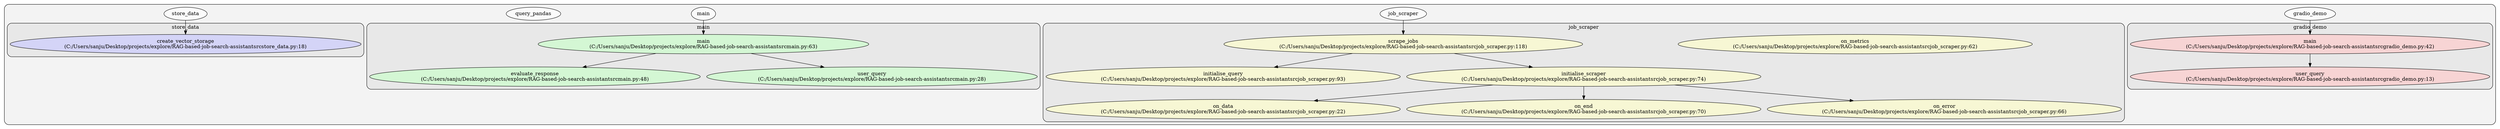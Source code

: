 digraph G {
    graph [rankdir=TB, clusterrank="local"];
    subgraph cluster_G {

        graph [style="filled,rounded", fillcolor="#80808018", label=""];
        gradio_demo [label="gradio_demo", style="filled", fillcolor="#ffffffb2", fontcolor="#000000", group="0"];
        job_scraper [label="job_scraper", style="filled", fillcolor="#ffffffb2", fontcolor="#000000", group="1"];
        main [label="main", style="filled", fillcolor="#ffffffb2", fontcolor="#000000", group="2"];
        query_pandas [label="query_pandas", style="filled", fillcolor="#ffffffb2", fontcolor="#000000", group="3"];
        store_data [label="store_data", style="filled", fillcolor="#ffffffb2", fontcolor="#000000", group="4"];
        subgraph cluster_gradio_demo {

            graph [style="filled,rounded", fillcolor="#80808018", label="gradio_demo"];
            gradio_demo__main [label="main\n(C:/Users/sanju/Desktop/projects/explore/RAG-based-job-search-assistant\src\gradio_demo.py:42)", style="filled", fillcolor="#feccccb2", fontcolor="#000000", group="0"];
            gradio_demo__user_query [label="user_query\n(C:/Users/sanju/Desktop/projects/explore/RAG-based-job-search-assistant\src\gradio_demo.py:13)", style="filled", fillcolor="#feccccb2", fontcolor="#000000", group="0"];
        }
        subgraph cluster_job_scraper {

            graph [style="filled,rounded", fillcolor="#80808018", label="job_scraper"];
            job_scraper__initialise_query [label="initialise_query\n(C:/Users/sanju/Desktop/projects/explore/RAG-based-job-search-assistant\src\job_scraper.py:93)", style="filled", fillcolor="#fefeccb2", fontcolor="#000000", group="1"];
            job_scraper__initialise_scraper [label="initialise_scraper\n(C:/Users/sanju/Desktop/projects/explore/RAG-based-job-search-assistant\src\job_scraper.py:74)", style="filled", fillcolor="#fefeccb2", fontcolor="#000000", group="1"];
            job_scraper__on_data [label="on_data\n(C:/Users/sanju/Desktop/projects/explore/RAG-based-job-search-assistant\src\job_scraper.py:22)", style="filled", fillcolor="#fefeccb2", fontcolor="#000000", group="1"];
            job_scraper__on_end [label="on_end\n(C:/Users/sanju/Desktop/projects/explore/RAG-based-job-search-assistant\src\job_scraper.py:70)", style="filled", fillcolor="#fefeccb2", fontcolor="#000000", group="1"];
            job_scraper__on_error [label="on_error\n(C:/Users/sanju/Desktop/projects/explore/RAG-based-job-search-assistant\src\job_scraper.py:66)", style="filled", fillcolor="#fefeccb2", fontcolor="#000000", group="1"];
            job_scraper__on_metrics [label="on_metrics\n(C:/Users/sanju/Desktop/projects/explore/RAG-based-job-search-assistant\src\job_scraper.py:62)", style="filled", fillcolor="#fefeccb2", fontcolor="#000000", group="1"];
            job_scraper__scrape_jobs [label="scrape_jobs\n(C:/Users/sanju/Desktop/projects/explore/RAG-based-job-search-assistant\src\job_scraper.py:118)", style="filled", fillcolor="#fefeccb2", fontcolor="#000000", group="1"];
        }
        subgraph cluster_main {

            graph [style="filled,rounded", fillcolor="#80808018", label="main"];
            main__evaluate_response [label="evaluate_response\n(C:/Users/sanju/Desktop/projects/explore/RAG-based-job-search-assistant\src\main.py:48)", style="filled", fillcolor="#ccfeccb2", fontcolor="#000000", group="2"];
            main__main [label="main\n(C:/Users/sanju/Desktop/projects/explore/RAG-based-job-search-assistant\src\main.py:63)", style="filled", fillcolor="#ccfeccb2", fontcolor="#000000", group="2"];
            main__user_query [label="user_query\n(C:/Users/sanju/Desktop/projects/explore/RAG-based-job-search-assistant\src\main.py:28)", style="filled", fillcolor="#ccfeccb2", fontcolor="#000000", group="2"];
        }
        subgraph cluster_store_data {

            graph [style="filled,rounded", fillcolor="#80808018", label="store_data"];
            store_data__create_vector_storage [label="create_vector_storage\n(C:/Users/sanju/Desktop/projects/explore/RAG-based-job-search-assistant\src\store_data.py:18)", style="filled", fillcolor="#ccccfeb2", fontcolor="#000000", group="4"];
        }
    }
        gradio_demo -> gradio_demo__main [style="solid",  color="#000000"];
        gradio_demo__main -> gradio_demo__user_query [style="solid",  color="#000000"];
        job_scraper -> job_scraper__scrape_jobs [style="solid",  color="#000000"];
        job_scraper__initialise_scraper -> job_scraper__on_error [style="solid",  color="#000000"];
        job_scraper__initialise_scraper -> job_scraper__on_data [style="solid",  color="#000000"];
        job_scraper__initialise_scraper -> job_scraper__on_end [style="solid",  color="#000000"];
        job_scraper__scrape_jobs -> job_scraper__initialise_query [style="solid",  color="#000000"];
        job_scraper__scrape_jobs -> job_scraper__initialise_scraper [style="solid",  color="#000000"];
        main -> main__main [style="solid",  color="#000000"];
        main__main -> main__evaluate_response [style="solid",  color="#000000"];
        main__main -> main__user_query [style="solid",  color="#000000"];
        store_data -> store_data__create_vector_storage [style="solid",  color="#000000"];
    }
